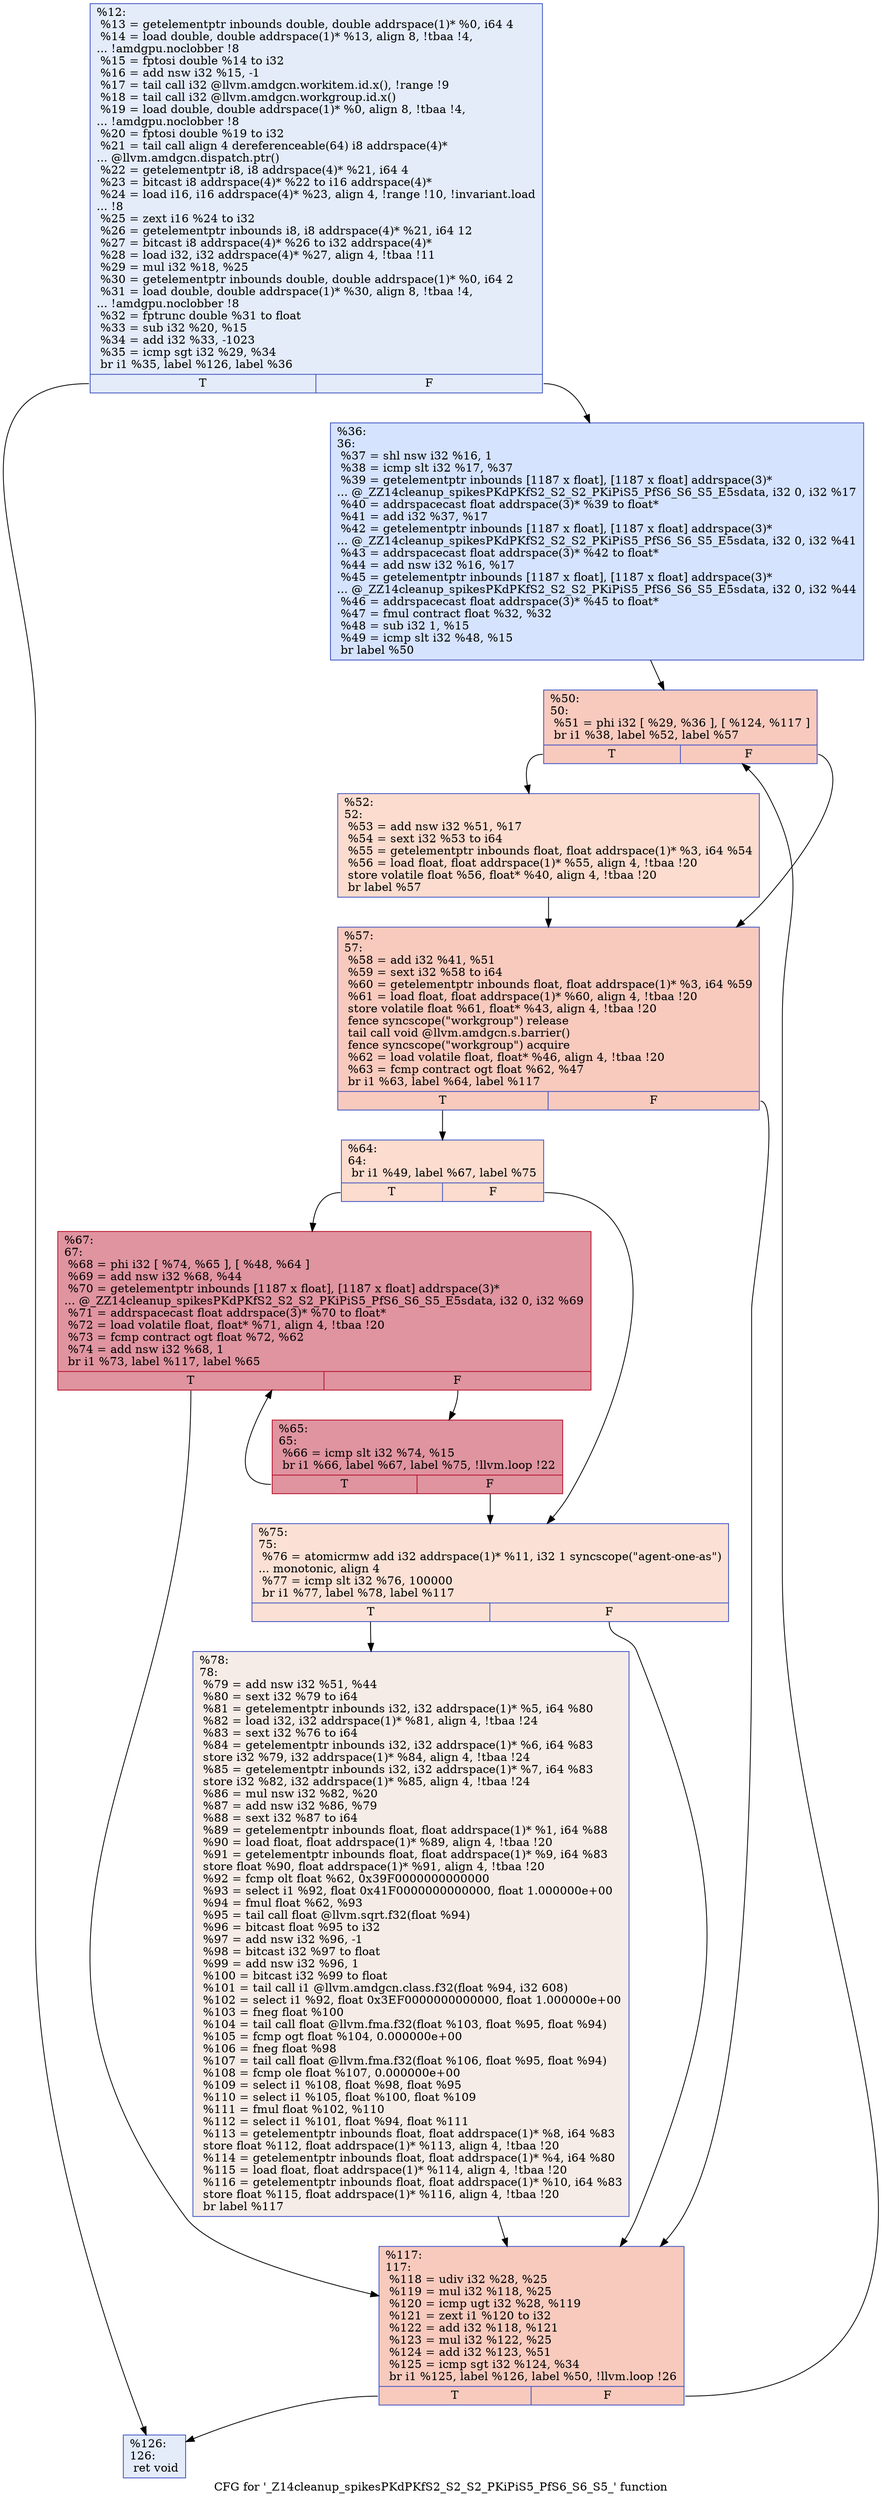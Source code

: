 digraph "CFG for '_Z14cleanup_spikesPKdPKfS2_S2_S2_PKiPiS5_PfS6_S6_S5_' function" {
	label="CFG for '_Z14cleanup_spikesPKdPKfS2_S2_S2_PKiPiS5_PfS6_S6_S5_' function";

	Node0x5cc04e0 [shape=record,color="#3d50c3ff", style=filled, fillcolor="#c1d4f470",label="{%12:\l  %13 = getelementptr inbounds double, double addrspace(1)* %0, i64 4\l  %14 = load double, double addrspace(1)* %13, align 8, !tbaa !4,\l... !amdgpu.noclobber !8\l  %15 = fptosi double %14 to i32\l  %16 = add nsw i32 %15, -1\l  %17 = tail call i32 @llvm.amdgcn.workitem.id.x(), !range !9\l  %18 = tail call i32 @llvm.amdgcn.workgroup.id.x()\l  %19 = load double, double addrspace(1)* %0, align 8, !tbaa !4,\l... !amdgpu.noclobber !8\l  %20 = fptosi double %19 to i32\l  %21 = tail call align 4 dereferenceable(64) i8 addrspace(4)*\l... @llvm.amdgcn.dispatch.ptr()\l  %22 = getelementptr i8, i8 addrspace(4)* %21, i64 4\l  %23 = bitcast i8 addrspace(4)* %22 to i16 addrspace(4)*\l  %24 = load i16, i16 addrspace(4)* %23, align 4, !range !10, !invariant.load\l... !8\l  %25 = zext i16 %24 to i32\l  %26 = getelementptr inbounds i8, i8 addrspace(4)* %21, i64 12\l  %27 = bitcast i8 addrspace(4)* %26 to i32 addrspace(4)*\l  %28 = load i32, i32 addrspace(4)* %27, align 4, !tbaa !11\l  %29 = mul i32 %18, %25\l  %30 = getelementptr inbounds double, double addrspace(1)* %0, i64 2\l  %31 = load double, double addrspace(1)* %30, align 8, !tbaa !4,\l... !amdgpu.noclobber !8\l  %32 = fptrunc double %31 to float\l  %33 = sub i32 %20, %15\l  %34 = add i32 %33, -1023\l  %35 = icmp sgt i32 %29, %34\l  br i1 %35, label %126, label %36\l|{<s0>T|<s1>F}}"];
	Node0x5cc04e0:s0 -> Node0x5cc2260;
	Node0x5cc04e0:s1 -> Node0x5cc4410;
	Node0x5cc4410 [shape=record,color="#3d50c3ff", style=filled, fillcolor="#a1c0ff70",label="{%36:\l36:                                               \l  %37 = shl nsw i32 %16, 1\l  %38 = icmp slt i32 %17, %37\l  %39 = getelementptr inbounds [1187 x float], [1187 x float] addrspace(3)*\l... @_ZZ14cleanup_spikesPKdPKfS2_S2_S2_PKiPiS5_PfS6_S6_S5_E5sdata, i32 0, i32 %17\l  %40 = addrspacecast float addrspace(3)* %39 to float*\l  %41 = add i32 %37, %17\l  %42 = getelementptr inbounds [1187 x float], [1187 x float] addrspace(3)*\l... @_ZZ14cleanup_spikesPKdPKfS2_S2_S2_PKiPiS5_PfS6_S6_S5_E5sdata, i32 0, i32 %41\l  %43 = addrspacecast float addrspace(3)* %42 to float*\l  %44 = add nsw i32 %16, %17\l  %45 = getelementptr inbounds [1187 x float], [1187 x float] addrspace(3)*\l... @_ZZ14cleanup_spikesPKdPKfS2_S2_S2_PKiPiS5_PfS6_S6_S5_E5sdata, i32 0, i32 %44\l  %46 = addrspacecast float addrspace(3)* %45 to float*\l  %47 = fmul contract float %32, %32\l  %48 = sub i32 1, %15\l  %49 = icmp slt i32 %48, %15\l  br label %50\l}"];
	Node0x5cc4410 -> Node0x5cc4d90;
	Node0x5cc4d90 [shape=record,color="#3d50c3ff", style=filled, fillcolor="#ef886b70",label="{%50:\l50:                                               \l  %51 = phi i32 [ %29, %36 ], [ %124, %117 ]\l  br i1 %38, label %52, label %57\l|{<s0>T|<s1>F}}"];
	Node0x5cc4d90:s0 -> Node0x5cc4f20;
	Node0x5cc4d90:s1 -> Node0x5cc4fb0;
	Node0x5cc4f20 [shape=record,color="#3d50c3ff", style=filled, fillcolor="#f7af9170",label="{%52:\l52:                                               \l  %53 = add nsw i32 %51, %17\l  %54 = sext i32 %53 to i64\l  %55 = getelementptr inbounds float, float addrspace(1)* %3, i64 %54\l  %56 = load float, float addrspace(1)* %55, align 4, !tbaa !20\l  store volatile float %56, float* %40, align 4, !tbaa !20\l  br label %57\l}"];
	Node0x5cc4f20 -> Node0x5cc4fb0;
	Node0x5cc4fb0 [shape=record,color="#3d50c3ff", style=filled, fillcolor="#ef886b70",label="{%57:\l57:                                               \l  %58 = add i32 %41, %51\l  %59 = sext i32 %58 to i64\l  %60 = getelementptr inbounds float, float addrspace(1)* %3, i64 %59\l  %61 = load float, float addrspace(1)* %60, align 4, !tbaa !20\l  store volatile float %61, float* %43, align 4, !tbaa !20\l  fence syncscope(\"workgroup\") release\l  tail call void @llvm.amdgcn.s.barrier()\l  fence syncscope(\"workgroup\") acquire\l  %62 = load volatile float, float* %46, align 4, !tbaa !20\l  %63 = fcmp contract ogt float %62, %47\l  br i1 %63, label %64, label %117\l|{<s0>T|<s1>F}}"];
	Node0x5cc4fb0:s0 -> Node0x5cc6170;
	Node0x5cc4fb0:s1 -> Node0x5cc4e80;
	Node0x5cc6170 [shape=record,color="#3d50c3ff", style=filled, fillcolor="#f7af9170",label="{%64:\l64:                                               \l  br i1 %49, label %67, label %75\l|{<s0>T|<s1>F}}"];
	Node0x5cc6170:s0 -> Node0x5cc40a0;
	Node0x5cc6170:s1 -> Node0x5cc40f0;
	Node0x5cc4230 [shape=record,color="#b70d28ff", style=filled, fillcolor="#b70d2870",label="{%65:\l65:                                               \l  %66 = icmp slt i32 %74, %15\l  br i1 %66, label %67, label %75, !llvm.loop !22\l|{<s0>T|<s1>F}}"];
	Node0x5cc4230:s0 -> Node0x5cc40a0;
	Node0x5cc4230:s1 -> Node0x5cc40f0;
	Node0x5cc40a0 [shape=record,color="#b70d28ff", style=filled, fillcolor="#b70d2870",label="{%67:\l67:                                               \l  %68 = phi i32 [ %74, %65 ], [ %48, %64 ]\l  %69 = add nsw i32 %68, %44\l  %70 = getelementptr inbounds [1187 x float], [1187 x float] addrspace(3)*\l... @_ZZ14cleanup_spikesPKdPKfS2_S2_S2_PKiPiS5_PfS6_S6_S5_E5sdata, i32 0, i32 %69\l  %71 = addrspacecast float addrspace(3)* %70 to float*\l  %72 = load volatile float, float* %71, align 4, !tbaa !20\l  %73 = fcmp contract ogt float %72, %62\l  %74 = add nsw i32 %68, 1\l  br i1 %73, label %117, label %65\l|{<s0>T|<s1>F}}"];
	Node0x5cc40a0:s0 -> Node0x5cc4e80;
	Node0x5cc40a0:s1 -> Node0x5cc4230;
	Node0x5cc40f0 [shape=record,color="#3d50c3ff", style=filled, fillcolor="#f7bca170",label="{%75:\l75:                                               \l  %76 = atomicrmw add i32 addrspace(1)* %11, i32 1 syncscope(\"agent-one-as\")\l... monotonic, align 4\l  %77 = icmp slt i32 %76, 100000\l  br i1 %77, label %78, label %117\l|{<s0>T|<s1>F}}"];
	Node0x5cc40f0:s0 -> Node0x5cc7010;
	Node0x5cc40f0:s1 -> Node0x5cc4e80;
	Node0x5cc7010 [shape=record,color="#3d50c3ff", style=filled, fillcolor="#ead5c970",label="{%78:\l78:                                               \l  %79 = add nsw i32 %51, %44\l  %80 = sext i32 %79 to i64\l  %81 = getelementptr inbounds i32, i32 addrspace(1)* %5, i64 %80\l  %82 = load i32, i32 addrspace(1)* %81, align 4, !tbaa !24\l  %83 = sext i32 %76 to i64\l  %84 = getelementptr inbounds i32, i32 addrspace(1)* %6, i64 %83\l  store i32 %79, i32 addrspace(1)* %84, align 4, !tbaa !24\l  %85 = getelementptr inbounds i32, i32 addrspace(1)* %7, i64 %83\l  store i32 %82, i32 addrspace(1)* %85, align 4, !tbaa !24\l  %86 = mul nsw i32 %82, %20\l  %87 = add nsw i32 %86, %79\l  %88 = sext i32 %87 to i64\l  %89 = getelementptr inbounds float, float addrspace(1)* %1, i64 %88\l  %90 = load float, float addrspace(1)* %89, align 4, !tbaa !20\l  %91 = getelementptr inbounds float, float addrspace(1)* %9, i64 %83\l  store float %90, float addrspace(1)* %91, align 4, !tbaa !20\l  %92 = fcmp olt float %62, 0x39F0000000000000\l  %93 = select i1 %92, float 0x41F0000000000000, float 1.000000e+00\l  %94 = fmul float %62, %93\l  %95 = tail call float @llvm.sqrt.f32(float %94)\l  %96 = bitcast float %95 to i32\l  %97 = add nsw i32 %96, -1\l  %98 = bitcast i32 %97 to float\l  %99 = add nsw i32 %96, 1\l  %100 = bitcast i32 %99 to float\l  %101 = tail call i1 @llvm.amdgcn.class.f32(float %94, i32 608)\l  %102 = select i1 %92, float 0x3EF0000000000000, float 1.000000e+00\l  %103 = fneg float %100\l  %104 = tail call float @llvm.fma.f32(float %103, float %95, float %94)\l  %105 = fcmp ogt float %104, 0.000000e+00\l  %106 = fneg float %98\l  %107 = tail call float @llvm.fma.f32(float %106, float %95, float %94)\l  %108 = fcmp ole float %107, 0.000000e+00\l  %109 = select i1 %108, float %98, float %95\l  %110 = select i1 %105, float %100, float %109\l  %111 = fmul float %102, %110\l  %112 = select i1 %101, float %94, float %111\l  %113 = getelementptr inbounds float, float addrspace(1)* %8, i64 %83\l  store float %112, float addrspace(1)* %113, align 4, !tbaa !20\l  %114 = getelementptr inbounds float, float addrspace(1)* %4, i64 %80\l  %115 = load float, float addrspace(1)* %114, align 4, !tbaa !20\l  %116 = getelementptr inbounds float, float addrspace(1)* %10, i64 %83\l  store float %115, float addrspace(1)* %116, align 4, !tbaa !20\l  br label %117\l}"];
	Node0x5cc7010 -> Node0x5cc4e80;
	Node0x5cc4e80 [shape=record,color="#3d50c3ff", style=filled, fillcolor="#ef886b70",label="{%117:\l117:                                              \l  %118 = udiv i32 %28, %25\l  %119 = mul i32 %118, %25\l  %120 = icmp ugt i32 %28, %119\l  %121 = zext i1 %120 to i32\l  %122 = add i32 %118, %121\l  %123 = mul i32 %122, %25\l  %124 = add i32 %123, %51\l  %125 = icmp sgt i32 %124, %34\l  br i1 %125, label %126, label %50, !llvm.loop !26\l|{<s0>T|<s1>F}}"];
	Node0x5cc4e80:s0 -> Node0x5cc2260;
	Node0x5cc4e80:s1 -> Node0x5cc4d90;
	Node0x5cc2260 [shape=record,color="#3d50c3ff", style=filled, fillcolor="#c1d4f470",label="{%126:\l126:                                              \l  ret void\l}"];
}

